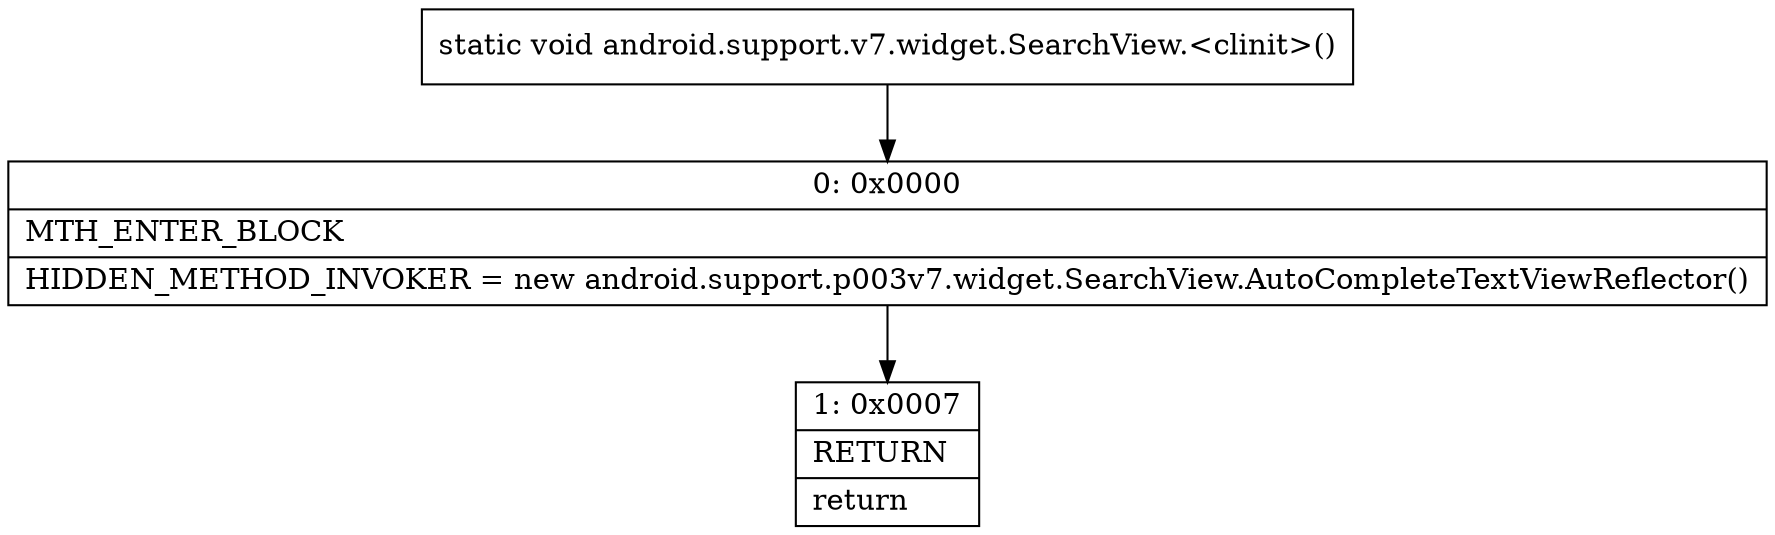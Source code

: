 digraph "CFG forandroid.support.v7.widget.SearchView.\<clinit\>()V" {
Node_0 [shape=record,label="{0\:\ 0x0000|MTH_ENTER_BLOCK\l|HIDDEN_METHOD_INVOKER = new android.support.p003v7.widget.SearchView.AutoCompleteTextViewReflector()\l}"];
Node_1 [shape=record,label="{1\:\ 0x0007|RETURN\l|return\l}"];
MethodNode[shape=record,label="{static void android.support.v7.widget.SearchView.\<clinit\>() }"];
MethodNode -> Node_0;
Node_0 -> Node_1;
}

